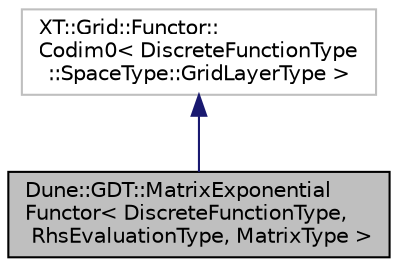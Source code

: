 digraph "Dune::GDT::MatrixExponentialFunctor&lt; DiscreteFunctionType, RhsEvaluationType, MatrixType &gt;"
{
  edge [fontname="Helvetica",fontsize="10",labelfontname="Helvetica",labelfontsize="10"];
  node [fontname="Helvetica",fontsize="10",shape=record];
  Node0 [label="Dune::GDT::MatrixExponential\lFunctor\< DiscreteFunctionType,\l RhsEvaluationType, MatrixType \>",height=0.2,width=0.4,color="black", fillcolor="grey75", style="filled", fontcolor="black"];
  Node1 -> Node0 [dir="back",color="midnightblue",fontsize="10",style="solid",fontname="Helvetica"];
  Node1 [label="XT::Grid::Functor::\lCodim0\< DiscreteFunctionType\l::SpaceType::GridLayerType \>",height=0.2,width=0.4,color="grey75", fillcolor="white", style="filled"];
}
